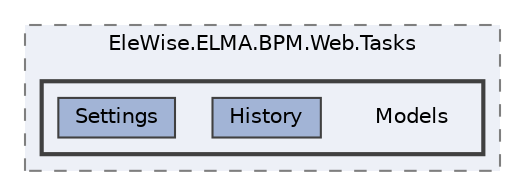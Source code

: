 digraph "Web/Modules/EleWise.ELMA.BPM.Web.Tasks/Models"
{
 // LATEX_PDF_SIZE
  bgcolor="transparent";
  edge [fontname=Helvetica,fontsize=10,labelfontname=Helvetica,labelfontsize=10];
  node [fontname=Helvetica,fontsize=10,shape=box,height=0.2,width=0.4];
  compound=true
  subgraph clusterdir_1d0f0d3749a24cb4c9681cc2d6790b0d {
    graph [ bgcolor="#edf0f7", pencolor="grey50", label="EleWise.ELMA.BPM.Web.Tasks", fontname=Helvetica,fontsize=10 style="filled,dashed", URL="dir_1d0f0d3749a24cb4c9681cc2d6790b0d.html",tooltip=""]
  subgraph clusterdir_01e50bc99eed41723d7bcf1333327d14 {
    graph [ bgcolor="#edf0f7", pencolor="grey25", label="", fontname=Helvetica,fontsize=10 style="filled,bold", URL="dir_01e50bc99eed41723d7bcf1333327d14.html",tooltip=""]
    dir_01e50bc99eed41723d7bcf1333327d14 [shape=plaintext, label="Models"];
  dir_f1b8741145a85910d2d05de2da4be421 [label="History", fillcolor="#a2b4d6", color="grey25", style="filled", URL="dir_f1b8741145a85910d2d05de2da4be421.html",tooltip=""];
  dir_3510fffef6cd5ef56ee170d5e74b23fe [label="Settings", fillcolor="#a2b4d6", color="grey25", style="filled", URL="dir_3510fffef6cd5ef56ee170d5e74b23fe.html",tooltip=""];
  }
  }
}
